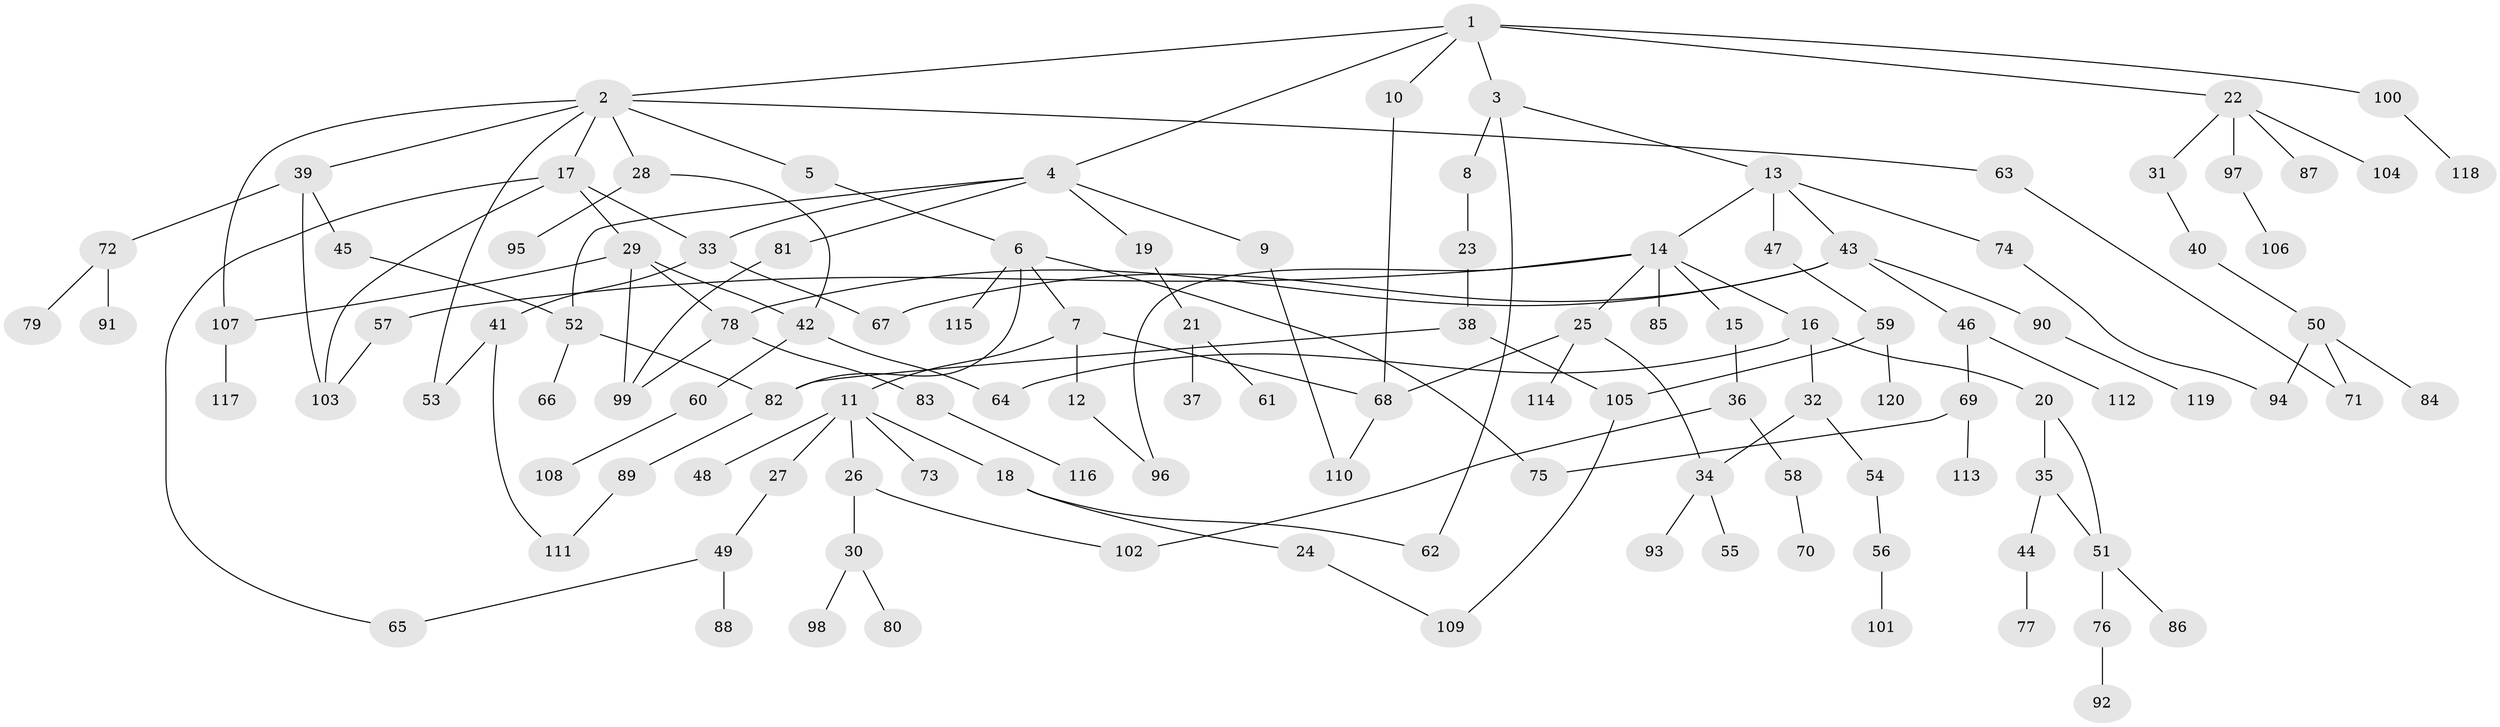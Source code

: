 // Generated by graph-tools (version 1.1) at 2025/25/03/09/25 03:25:34]
// undirected, 120 vertices, 148 edges
graph export_dot {
graph [start="1"]
  node [color=gray90,style=filled];
  1;
  2;
  3;
  4;
  5;
  6;
  7;
  8;
  9;
  10;
  11;
  12;
  13;
  14;
  15;
  16;
  17;
  18;
  19;
  20;
  21;
  22;
  23;
  24;
  25;
  26;
  27;
  28;
  29;
  30;
  31;
  32;
  33;
  34;
  35;
  36;
  37;
  38;
  39;
  40;
  41;
  42;
  43;
  44;
  45;
  46;
  47;
  48;
  49;
  50;
  51;
  52;
  53;
  54;
  55;
  56;
  57;
  58;
  59;
  60;
  61;
  62;
  63;
  64;
  65;
  66;
  67;
  68;
  69;
  70;
  71;
  72;
  73;
  74;
  75;
  76;
  77;
  78;
  79;
  80;
  81;
  82;
  83;
  84;
  85;
  86;
  87;
  88;
  89;
  90;
  91;
  92;
  93;
  94;
  95;
  96;
  97;
  98;
  99;
  100;
  101;
  102;
  103;
  104;
  105;
  106;
  107;
  108;
  109;
  110;
  111;
  112;
  113;
  114;
  115;
  116;
  117;
  118;
  119;
  120;
  1 -- 2;
  1 -- 3;
  1 -- 4;
  1 -- 10;
  1 -- 22;
  1 -- 100;
  2 -- 5;
  2 -- 17;
  2 -- 28;
  2 -- 39;
  2 -- 53;
  2 -- 63;
  2 -- 107;
  3 -- 8;
  3 -- 13;
  3 -- 62;
  4 -- 9;
  4 -- 19;
  4 -- 33;
  4 -- 81;
  4 -- 52;
  5 -- 6;
  6 -- 7;
  6 -- 75;
  6 -- 115;
  6 -- 82;
  7 -- 11;
  7 -- 12;
  7 -- 68;
  8 -- 23;
  9 -- 110;
  10 -- 68;
  11 -- 18;
  11 -- 26;
  11 -- 27;
  11 -- 48;
  11 -- 73;
  12 -- 96;
  13 -- 14;
  13 -- 43;
  13 -- 47;
  13 -- 74;
  14 -- 15;
  14 -- 16;
  14 -- 25;
  14 -- 57;
  14 -- 85;
  14 -- 96;
  15 -- 36;
  16 -- 20;
  16 -- 32;
  16 -- 64;
  17 -- 29;
  17 -- 65;
  17 -- 103;
  17 -- 33;
  18 -- 24;
  18 -- 62;
  19 -- 21;
  20 -- 35;
  20 -- 51;
  21 -- 37;
  21 -- 61;
  22 -- 31;
  22 -- 87;
  22 -- 97;
  22 -- 104;
  23 -- 38;
  24 -- 109;
  25 -- 114;
  25 -- 68;
  25 -- 34;
  26 -- 30;
  26 -- 102;
  27 -- 49;
  28 -- 42;
  28 -- 95;
  29 -- 107;
  29 -- 78;
  29 -- 42;
  29 -- 99;
  30 -- 80;
  30 -- 98;
  31 -- 40;
  32 -- 34;
  32 -- 54;
  33 -- 41;
  33 -- 67;
  34 -- 55;
  34 -- 93;
  35 -- 44;
  35 -- 51;
  36 -- 58;
  36 -- 102;
  38 -- 82;
  38 -- 105;
  39 -- 45;
  39 -- 72;
  39 -- 103;
  40 -- 50;
  41 -- 53;
  41 -- 111;
  42 -- 60;
  42 -- 64;
  43 -- 46;
  43 -- 78;
  43 -- 90;
  43 -- 67;
  44 -- 77;
  45 -- 52;
  46 -- 69;
  46 -- 112;
  47 -- 59;
  49 -- 65;
  49 -- 88;
  50 -- 84;
  50 -- 71;
  50 -- 94;
  51 -- 76;
  51 -- 86;
  52 -- 66;
  52 -- 82;
  54 -- 56;
  56 -- 101;
  57 -- 103;
  58 -- 70;
  59 -- 120;
  59 -- 105;
  60 -- 108;
  63 -- 71;
  68 -- 110;
  69 -- 113;
  69 -- 75;
  72 -- 79;
  72 -- 91;
  74 -- 94;
  76 -- 92;
  78 -- 83;
  78 -- 99;
  81 -- 99;
  82 -- 89;
  83 -- 116;
  89 -- 111;
  90 -- 119;
  97 -- 106;
  100 -- 118;
  105 -- 109;
  107 -- 117;
}
